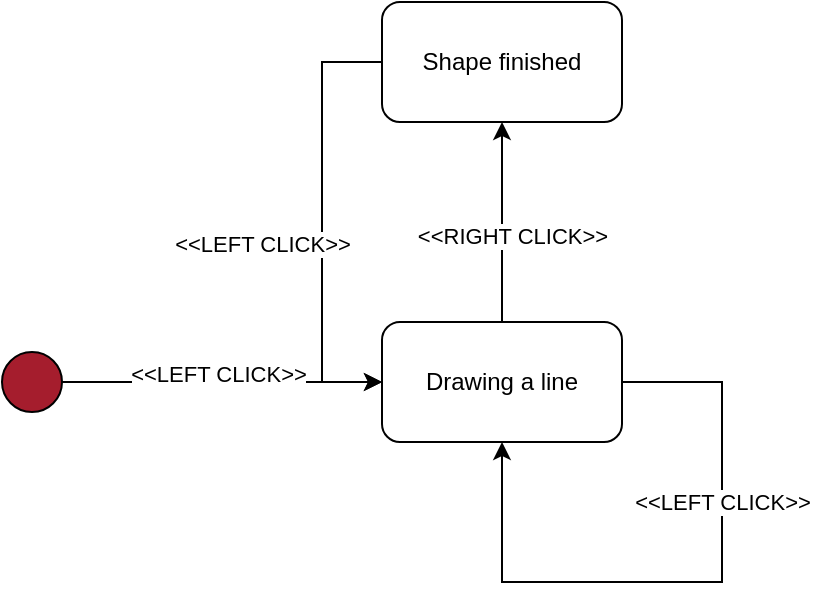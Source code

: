 <mxfile version="24.8.8">
  <diagram name="Page-1" id="UpXawP2ftscYla-WVHP0">
    <mxGraphModel dx="954" dy="621" grid="1" gridSize="10" guides="1" tooltips="1" connect="1" arrows="0" fold="1" page="1" pageScale="1" pageWidth="850" pageHeight="1100" math="0" shadow="0">
      <root>
        <mxCell id="0" />
        <mxCell id="1" parent="0" />
        <mxCell id="fnuirPBvFrBBOB3b4ILK-4" style="edgeStyle=orthogonalEdgeStyle;rounded=0;orthogonalLoop=1;jettySize=auto;html=1;exitX=1;exitY=0.5;exitDx=0;exitDy=0;entryX=0;entryY=0.5;entryDx=0;entryDy=0;" edge="1" parent="1" source="fnuirPBvFrBBOB3b4ILK-1" target="fnuirPBvFrBBOB3b4ILK-22">
          <mxGeometry relative="1" as="geometry">
            <mxPoint x="350" y="360" as="targetPoint" />
          </mxGeometry>
        </mxCell>
        <mxCell id="fnuirPBvFrBBOB3b4ILK-5" value="&amp;lt;&amp;lt;LEFT CLICK&amp;gt;&amp;gt;" style="edgeLabel;html=1;align=center;verticalAlign=middle;resizable=0;points=[];" vertex="1" connectable="0" parent="fnuirPBvFrBBOB3b4ILK-4">
          <mxGeometry x="-0.029" y="4" relative="1" as="geometry">
            <mxPoint as="offset" />
          </mxGeometry>
        </mxCell>
        <mxCell id="fnuirPBvFrBBOB3b4ILK-1" value="" style="ellipse;whiteSpace=wrap;html=1;aspect=fixed;fillColor=#a51d2d;fillStyle=solid;" vertex="1" parent="1">
          <mxGeometry x="140" y="345" width="30" height="30" as="geometry" />
        </mxCell>
        <mxCell id="fnuirPBvFrBBOB3b4ILK-8" style="edgeStyle=orthogonalEdgeStyle;rounded=0;orthogonalLoop=1;jettySize=auto;html=1;exitX=0.5;exitY=0;exitDx=0;exitDy=0;entryX=0.5;entryY=1;entryDx=0;entryDy=0;" edge="1" parent="1" source="fnuirPBvFrBBOB3b4ILK-22" target="fnuirPBvFrBBOB3b4ILK-23">
          <mxGeometry relative="1" as="geometry">
            <mxPoint x="390" y="320" as="sourcePoint" />
            <mxPoint x="390" y="230" as="targetPoint" />
          </mxGeometry>
        </mxCell>
        <mxCell id="fnuirPBvFrBBOB3b4ILK-9" value="&amp;lt;&amp;lt;RIGHT CLICK&amp;gt;&amp;gt;" style="edgeLabel;html=1;align=center;verticalAlign=middle;resizable=0;points=[];" vertex="1" connectable="0" parent="fnuirPBvFrBBOB3b4ILK-8">
          <mxGeometry x="-0.133" y="-5" relative="1" as="geometry">
            <mxPoint as="offset" />
          </mxGeometry>
        </mxCell>
        <mxCell id="fnuirPBvFrBBOB3b4ILK-10" style="edgeStyle=orthogonalEdgeStyle;rounded=0;orthogonalLoop=1;jettySize=auto;html=1;exitX=0;exitY=0.5;exitDx=0;exitDy=0;entryX=0;entryY=0.5;entryDx=0;entryDy=0;" edge="1" parent="1" source="fnuirPBvFrBBOB3b4ILK-23" target="fnuirPBvFrBBOB3b4ILK-22">
          <mxGeometry relative="1" as="geometry">
            <mxPoint x="300" y="200" as="sourcePoint" />
            <mxPoint x="320" y="360" as="targetPoint" />
            <Array as="points">
              <mxPoint x="300" y="200" />
              <mxPoint x="300" y="360" />
            </Array>
          </mxGeometry>
        </mxCell>
        <mxCell id="fnuirPBvFrBBOB3b4ILK-11" value="&amp;lt;&amp;lt;LEFT CLICK&amp;gt;&amp;gt;" style="edgeLabel;html=1;align=center;verticalAlign=middle;resizable=0;points=[];" vertex="1" connectable="0" parent="fnuirPBvFrBBOB3b4ILK-10">
          <mxGeometry x="-0.324" y="2" relative="1" as="geometry">
            <mxPoint x="-32" y="46" as="offset" />
          </mxGeometry>
        </mxCell>
        <mxCell id="fnuirPBvFrBBOB3b4ILK-6" style="edgeStyle=orthogonalEdgeStyle;rounded=0;orthogonalLoop=1;jettySize=auto;html=1;exitX=1;exitY=0.5;exitDx=0;exitDy=0;entryX=0.5;entryY=1;entryDx=0;entryDy=0;" edge="1" parent="1" source="fnuirPBvFrBBOB3b4ILK-22" target="fnuirPBvFrBBOB3b4ILK-22">
          <mxGeometry relative="1" as="geometry">
            <mxPoint x="430" y="360" as="sourcePoint" />
            <mxPoint x="390" y="400" as="targetPoint" />
            <Array as="points">
              <mxPoint x="500" y="360" />
              <mxPoint x="500" y="460" />
              <mxPoint x="390" y="460" />
            </Array>
          </mxGeometry>
        </mxCell>
        <mxCell id="fnuirPBvFrBBOB3b4ILK-7" value="&amp;lt;&amp;lt;LEFT CLICK&amp;gt;&amp;gt;" style="edgeLabel;html=1;align=center;verticalAlign=middle;resizable=0;points=[];" vertex="1" connectable="0" parent="fnuirPBvFrBBOB3b4ILK-6">
          <mxGeometry x="0.4" y="-2" relative="1" as="geometry">
            <mxPoint x="81" y="-38" as="offset" />
          </mxGeometry>
        </mxCell>
        <mxCell id="fnuirPBvFrBBOB3b4ILK-22" value="Drawing a line" style="rounded=1;whiteSpace=wrap;html=1;" vertex="1" parent="1">
          <mxGeometry x="330" y="330" width="120" height="60" as="geometry" />
        </mxCell>
        <mxCell id="fnuirPBvFrBBOB3b4ILK-23" value="Shape finished" style="rounded=1;whiteSpace=wrap;html=1;" vertex="1" parent="1">
          <mxGeometry x="330" y="170" width="120" height="60" as="geometry" />
        </mxCell>
      </root>
    </mxGraphModel>
  </diagram>
</mxfile>
